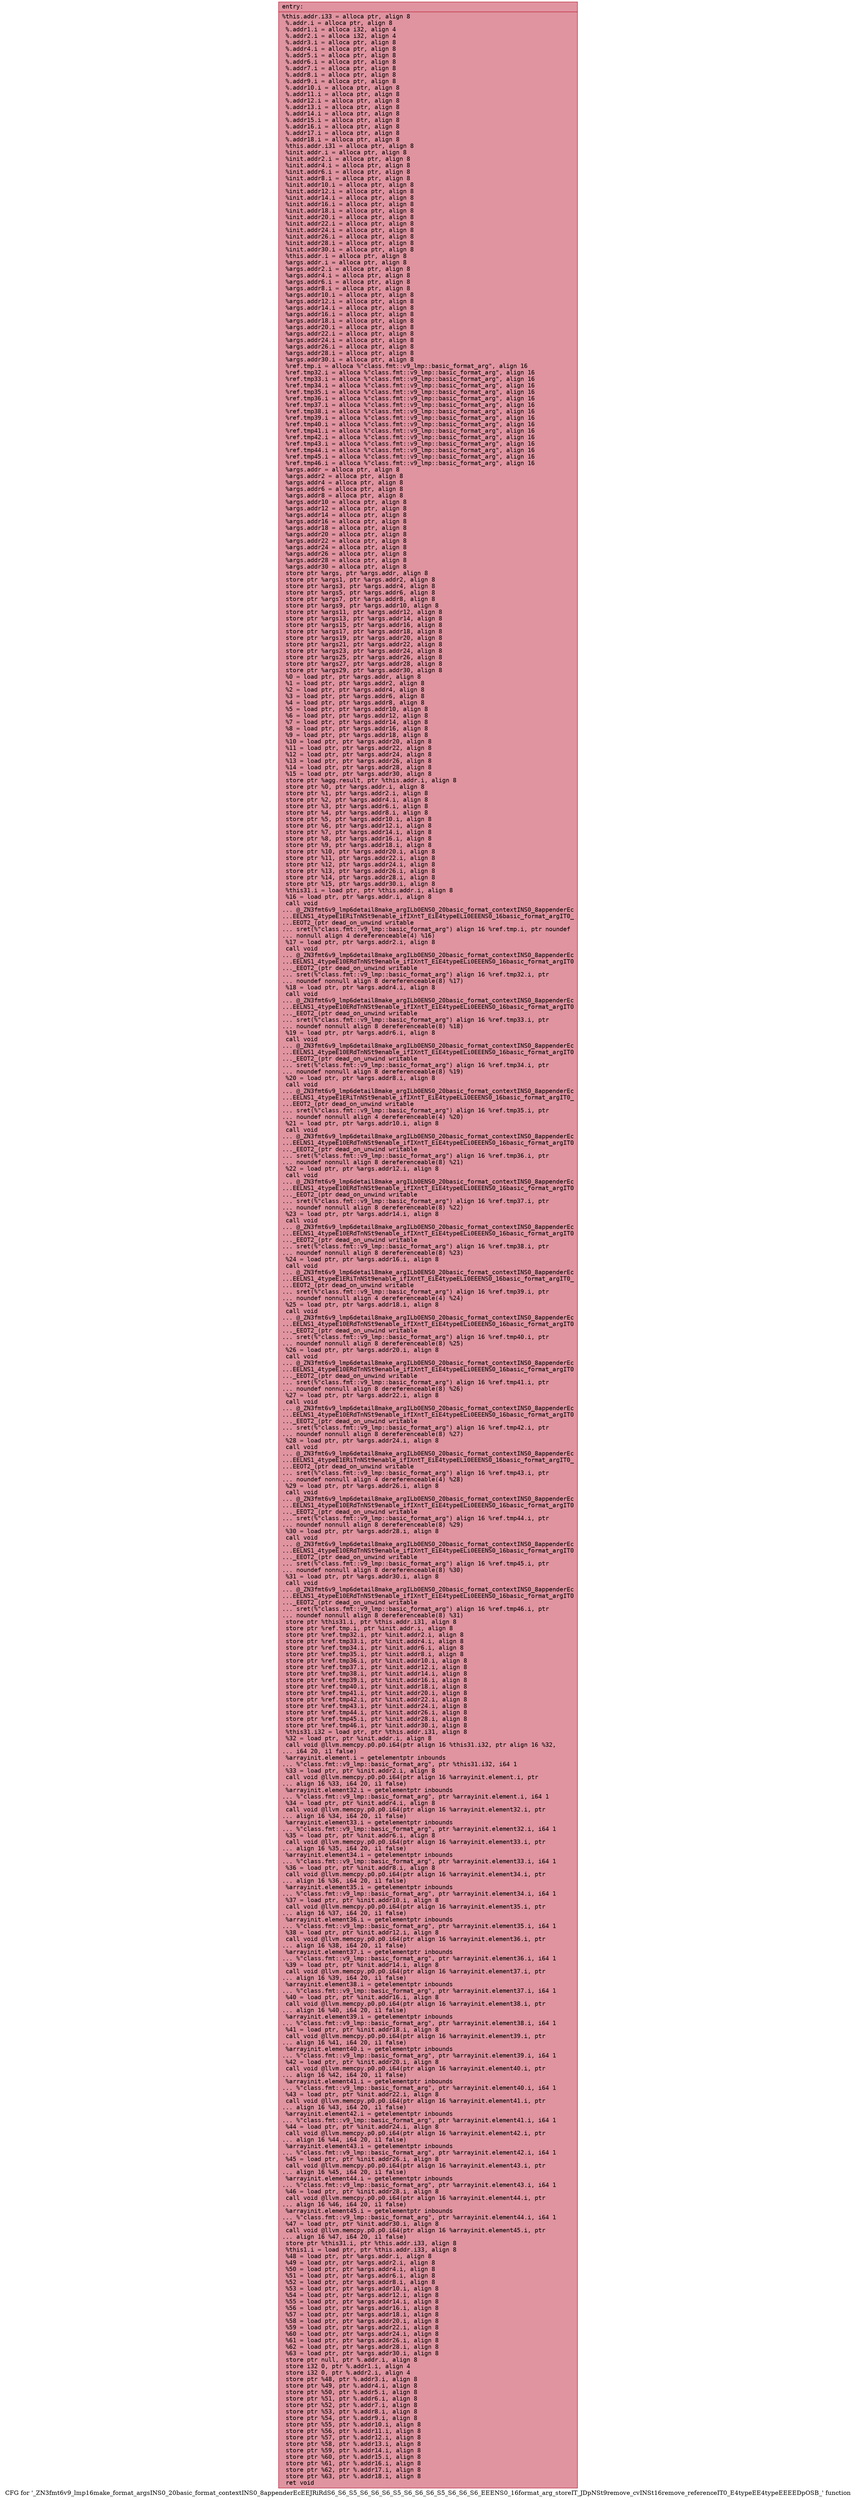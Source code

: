 digraph "CFG for '_ZN3fmt6v9_lmp16make_format_argsINS0_20basic_format_contextINS0_8appenderEcEEJRiRdS6_S6_S5_S6_S6_S6_S5_S6_S6_S6_S5_S6_S6_S6_EEENS0_16format_arg_storeIT_JDpNSt9remove_cvINSt16remove_referenceIT0_E4typeEE4typeEEEEDpOSB_' function" {
	label="CFG for '_ZN3fmt6v9_lmp16make_format_argsINS0_20basic_format_contextINS0_8appenderEcEEJRiRdS6_S6_S5_S6_S6_S6_S5_S6_S6_S6_S5_S6_S6_S6_EEENS0_16format_arg_storeIT_JDpNSt9remove_cvINSt16remove_referenceIT0_E4typeEE4typeEEEEDpOSB_' function";

	Node0x55fce043dac0 [shape=record,color="#b70d28ff", style=filled, fillcolor="#b70d2870" fontname="Courier",label="{entry:\l|  %this.addr.i33 = alloca ptr, align 8\l  %.addr.i = alloca ptr, align 8\l  %.addr1.i = alloca i32, align 4\l  %.addr2.i = alloca i32, align 4\l  %.addr3.i = alloca ptr, align 8\l  %.addr4.i = alloca ptr, align 8\l  %.addr5.i = alloca ptr, align 8\l  %.addr6.i = alloca ptr, align 8\l  %.addr7.i = alloca ptr, align 8\l  %.addr8.i = alloca ptr, align 8\l  %.addr9.i = alloca ptr, align 8\l  %.addr10.i = alloca ptr, align 8\l  %.addr11.i = alloca ptr, align 8\l  %.addr12.i = alloca ptr, align 8\l  %.addr13.i = alloca ptr, align 8\l  %.addr14.i = alloca ptr, align 8\l  %.addr15.i = alloca ptr, align 8\l  %.addr16.i = alloca ptr, align 8\l  %.addr17.i = alloca ptr, align 8\l  %.addr18.i = alloca ptr, align 8\l  %this.addr.i31 = alloca ptr, align 8\l  %init.addr.i = alloca ptr, align 8\l  %init.addr2.i = alloca ptr, align 8\l  %init.addr4.i = alloca ptr, align 8\l  %init.addr6.i = alloca ptr, align 8\l  %init.addr8.i = alloca ptr, align 8\l  %init.addr10.i = alloca ptr, align 8\l  %init.addr12.i = alloca ptr, align 8\l  %init.addr14.i = alloca ptr, align 8\l  %init.addr16.i = alloca ptr, align 8\l  %init.addr18.i = alloca ptr, align 8\l  %init.addr20.i = alloca ptr, align 8\l  %init.addr22.i = alloca ptr, align 8\l  %init.addr24.i = alloca ptr, align 8\l  %init.addr26.i = alloca ptr, align 8\l  %init.addr28.i = alloca ptr, align 8\l  %init.addr30.i = alloca ptr, align 8\l  %this.addr.i = alloca ptr, align 8\l  %args.addr.i = alloca ptr, align 8\l  %args.addr2.i = alloca ptr, align 8\l  %args.addr4.i = alloca ptr, align 8\l  %args.addr6.i = alloca ptr, align 8\l  %args.addr8.i = alloca ptr, align 8\l  %args.addr10.i = alloca ptr, align 8\l  %args.addr12.i = alloca ptr, align 8\l  %args.addr14.i = alloca ptr, align 8\l  %args.addr16.i = alloca ptr, align 8\l  %args.addr18.i = alloca ptr, align 8\l  %args.addr20.i = alloca ptr, align 8\l  %args.addr22.i = alloca ptr, align 8\l  %args.addr24.i = alloca ptr, align 8\l  %args.addr26.i = alloca ptr, align 8\l  %args.addr28.i = alloca ptr, align 8\l  %args.addr30.i = alloca ptr, align 8\l  %ref.tmp.i = alloca %\"class.fmt::v9_lmp::basic_format_arg\", align 16\l  %ref.tmp32.i = alloca %\"class.fmt::v9_lmp::basic_format_arg\", align 16\l  %ref.tmp33.i = alloca %\"class.fmt::v9_lmp::basic_format_arg\", align 16\l  %ref.tmp34.i = alloca %\"class.fmt::v9_lmp::basic_format_arg\", align 16\l  %ref.tmp35.i = alloca %\"class.fmt::v9_lmp::basic_format_arg\", align 16\l  %ref.tmp36.i = alloca %\"class.fmt::v9_lmp::basic_format_arg\", align 16\l  %ref.tmp37.i = alloca %\"class.fmt::v9_lmp::basic_format_arg\", align 16\l  %ref.tmp38.i = alloca %\"class.fmt::v9_lmp::basic_format_arg\", align 16\l  %ref.tmp39.i = alloca %\"class.fmt::v9_lmp::basic_format_arg\", align 16\l  %ref.tmp40.i = alloca %\"class.fmt::v9_lmp::basic_format_arg\", align 16\l  %ref.tmp41.i = alloca %\"class.fmt::v9_lmp::basic_format_arg\", align 16\l  %ref.tmp42.i = alloca %\"class.fmt::v9_lmp::basic_format_arg\", align 16\l  %ref.tmp43.i = alloca %\"class.fmt::v9_lmp::basic_format_arg\", align 16\l  %ref.tmp44.i = alloca %\"class.fmt::v9_lmp::basic_format_arg\", align 16\l  %ref.tmp45.i = alloca %\"class.fmt::v9_lmp::basic_format_arg\", align 16\l  %ref.tmp46.i = alloca %\"class.fmt::v9_lmp::basic_format_arg\", align 16\l  %args.addr = alloca ptr, align 8\l  %args.addr2 = alloca ptr, align 8\l  %args.addr4 = alloca ptr, align 8\l  %args.addr6 = alloca ptr, align 8\l  %args.addr8 = alloca ptr, align 8\l  %args.addr10 = alloca ptr, align 8\l  %args.addr12 = alloca ptr, align 8\l  %args.addr14 = alloca ptr, align 8\l  %args.addr16 = alloca ptr, align 8\l  %args.addr18 = alloca ptr, align 8\l  %args.addr20 = alloca ptr, align 8\l  %args.addr22 = alloca ptr, align 8\l  %args.addr24 = alloca ptr, align 8\l  %args.addr26 = alloca ptr, align 8\l  %args.addr28 = alloca ptr, align 8\l  %args.addr30 = alloca ptr, align 8\l  store ptr %args, ptr %args.addr, align 8\l  store ptr %args1, ptr %args.addr2, align 8\l  store ptr %args3, ptr %args.addr4, align 8\l  store ptr %args5, ptr %args.addr6, align 8\l  store ptr %args7, ptr %args.addr8, align 8\l  store ptr %args9, ptr %args.addr10, align 8\l  store ptr %args11, ptr %args.addr12, align 8\l  store ptr %args13, ptr %args.addr14, align 8\l  store ptr %args15, ptr %args.addr16, align 8\l  store ptr %args17, ptr %args.addr18, align 8\l  store ptr %args19, ptr %args.addr20, align 8\l  store ptr %args21, ptr %args.addr22, align 8\l  store ptr %args23, ptr %args.addr24, align 8\l  store ptr %args25, ptr %args.addr26, align 8\l  store ptr %args27, ptr %args.addr28, align 8\l  store ptr %args29, ptr %args.addr30, align 8\l  %0 = load ptr, ptr %args.addr, align 8\l  %1 = load ptr, ptr %args.addr2, align 8\l  %2 = load ptr, ptr %args.addr4, align 8\l  %3 = load ptr, ptr %args.addr6, align 8\l  %4 = load ptr, ptr %args.addr8, align 8\l  %5 = load ptr, ptr %args.addr10, align 8\l  %6 = load ptr, ptr %args.addr12, align 8\l  %7 = load ptr, ptr %args.addr14, align 8\l  %8 = load ptr, ptr %args.addr16, align 8\l  %9 = load ptr, ptr %args.addr18, align 8\l  %10 = load ptr, ptr %args.addr20, align 8\l  %11 = load ptr, ptr %args.addr22, align 8\l  %12 = load ptr, ptr %args.addr24, align 8\l  %13 = load ptr, ptr %args.addr26, align 8\l  %14 = load ptr, ptr %args.addr28, align 8\l  %15 = load ptr, ptr %args.addr30, align 8\l  store ptr %agg.result, ptr %this.addr.i, align 8\l  store ptr %0, ptr %args.addr.i, align 8\l  store ptr %1, ptr %args.addr2.i, align 8\l  store ptr %2, ptr %args.addr4.i, align 8\l  store ptr %3, ptr %args.addr6.i, align 8\l  store ptr %4, ptr %args.addr8.i, align 8\l  store ptr %5, ptr %args.addr10.i, align 8\l  store ptr %6, ptr %args.addr12.i, align 8\l  store ptr %7, ptr %args.addr14.i, align 8\l  store ptr %8, ptr %args.addr16.i, align 8\l  store ptr %9, ptr %args.addr18.i, align 8\l  store ptr %10, ptr %args.addr20.i, align 8\l  store ptr %11, ptr %args.addr22.i, align 8\l  store ptr %12, ptr %args.addr24.i, align 8\l  store ptr %13, ptr %args.addr26.i, align 8\l  store ptr %14, ptr %args.addr28.i, align 8\l  store ptr %15, ptr %args.addr30.i, align 8\l  %this31.i = load ptr, ptr %this.addr.i, align 8\l  %16 = load ptr, ptr %args.addr.i, align 8\l  call void\l... @_ZN3fmt6v9_lmp6detail8make_argILb0ENS0_20basic_format_contextINS0_8appenderEc\l...EELNS1_4typeE1ERiTnNSt9enable_ifIXntT_EiE4typeELi0EEENS0_16basic_format_argIT0_\l...EEOT2_(ptr dead_on_unwind writable\l... sret(%\"class.fmt::v9_lmp::basic_format_arg\") align 16 %ref.tmp.i, ptr noundef\l... nonnull align 4 dereferenceable(4) %16)\l  %17 = load ptr, ptr %args.addr2.i, align 8\l  call void\l... @_ZN3fmt6v9_lmp6detail8make_argILb0ENS0_20basic_format_contextINS0_8appenderEc\l...EELNS1_4typeE10ERdTnNSt9enable_ifIXntT_EiE4typeELi0EEENS0_16basic_format_argIT0\l..._EEOT2_(ptr dead_on_unwind writable\l... sret(%\"class.fmt::v9_lmp::basic_format_arg\") align 16 %ref.tmp32.i, ptr\l... noundef nonnull align 8 dereferenceable(8) %17)\l  %18 = load ptr, ptr %args.addr4.i, align 8\l  call void\l... @_ZN3fmt6v9_lmp6detail8make_argILb0ENS0_20basic_format_contextINS0_8appenderEc\l...EELNS1_4typeE10ERdTnNSt9enable_ifIXntT_EiE4typeELi0EEENS0_16basic_format_argIT0\l..._EEOT2_(ptr dead_on_unwind writable\l... sret(%\"class.fmt::v9_lmp::basic_format_arg\") align 16 %ref.tmp33.i, ptr\l... noundef nonnull align 8 dereferenceable(8) %18)\l  %19 = load ptr, ptr %args.addr6.i, align 8\l  call void\l... @_ZN3fmt6v9_lmp6detail8make_argILb0ENS0_20basic_format_contextINS0_8appenderEc\l...EELNS1_4typeE10ERdTnNSt9enable_ifIXntT_EiE4typeELi0EEENS0_16basic_format_argIT0\l..._EEOT2_(ptr dead_on_unwind writable\l... sret(%\"class.fmt::v9_lmp::basic_format_arg\") align 16 %ref.tmp34.i, ptr\l... noundef nonnull align 8 dereferenceable(8) %19)\l  %20 = load ptr, ptr %args.addr8.i, align 8\l  call void\l... @_ZN3fmt6v9_lmp6detail8make_argILb0ENS0_20basic_format_contextINS0_8appenderEc\l...EELNS1_4typeE1ERiTnNSt9enable_ifIXntT_EiE4typeELi0EEENS0_16basic_format_argIT0_\l...EEOT2_(ptr dead_on_unwind writable\l... sret(%\"class.fmt::v9_lmp::basic_format_arg\") align 16 %ref.tmp35.i, ptr\l... noundef nonnull align 4 dereferenceable(4) %20)\l  %21 = load ptr, ptr %args.addr10.i, align 8\l  call void\l... @_ZN3fmt6v9_lmp6detail8make_argILb0ENS0_20basic_format_contextINS0_8appenderEc\l...EELNS1_4typeE10ERdTnNSt9enable_ifIXntT_EiE4typeELi0EEENS0_16basic_format_argIT0\l..._EEOT2_(ptr dead_on_unwind writable\l... sret(%\"class.fmt::v9_lmp::basic_format_arg\") align 16 %ref.tmp36.i, ptr\l... noundef nonnull align 8 dereferenceable(8) %21)\l  %22 = load ptr, ptr %args.addr12.i, align 8\l  call void\l... @_ZN3fmt6v9_lmp6detail8make_argILb0ENS0_20basic_format_contextINS0_8appenderEc\l...EELNS1_4typeE10ERdTnNSt9enable_ifIXntT_EiE4typeELi0EEENS0_16basic_format_argIT0\l..._EEOT2_(ptr dead_on_unwind writable\l... sret(%\"class.fmt::v9_lmp::basic_format_arg\") align 16 %ref.tmp37.i, ptr\l... noundef nonnull align 8 dereferenceable(8) %22)\l  %23 = load ptr, ptr %args.addr14.i, align 8\l  call void\l... @_ZN3fmt6v9_lmp6detail8make_argILb0ENS0_20basic_format_contextINS0_8appenderEc\l...EELNS1_4typeE10ERdTnNSt9enable_ifIXntT_EiE4typeELi0EEENS0_16basic_format_argIT0\l..._EEOT2_(ptr dead_on_unwind writable\l... sret(%\"class.fmt::v9_lmp::basic_format_arg\") align 16 %ref.tmp38.i, ptr\l... noundef nonnull align 8 dereferenceable(8) %23)\l  %24 = load ptr, ptr %args.addr16.i, align 8\l  call void\l... @_ZN3fmt6v9_lmp6detail8make_argILb0ENS0_20basic_format_contextINS0_8appenderEc\l...EELNS1_4typeE1ERiTnNSt9enable_ifIXntT_EiE4typeELi0EEENS0_16basic_format_argIT0_\l...EEOT2_(ptr dead_on_unwind writable\l... sret(%\"class.fmt::v9_lmp::basic_format_arg\") align 16 %ref.tmp39.i, ptr\l... noundef nonnull align 4 dereferenceable(4) %24)\l  %25 = load ptr, ptr %args.addr18.i, align 8\l  call void\l... @_ZN3fmt6v9_lmp6detail8make_argILb0ENS0_20basic_format_contextINS0_8appenderEc\l...EELNS1_4typeE10ERdTnNSt9enable_ifIXntT_EiE4typeELi0EEENS0_16basic_format_argIT0\l..._EEOT2_(ptr dead_on_unwind writable\l... sret(%\"class.fmt::v9_lmp::basic_format_arg\") align 16 %ref.tmp40.i, ptr\l... noundef nonnull align 8 dereferenceable(8) %25)\l  %26 = load ptr, ptr %args.addr20.i, align 8\l  call void\l... @_ZN3fmt6v9_lmp6detail8make_argILb0ENS0_20basic_format_contextINS0_8appenderEc\l...EELNS1_4typeE10ERdTnNSt9enable_ifIXntT_EiE4typeELi0EEENS0_16basic_format_argIT0\l..._EEOT2_(ptr dead_on_unwind writable\l... sret(%\"class.fmt::v9_lmp::basic_format_arg\") align 16 %ref.tmp41.i, ptr\l... noundef nonnull align 8 dereferenceable(8) %26)\l  %27 = load ptr, ptr %args.addr22.i, align 8\l  call void\l... @_ZN3fmt6v9_lmp6detail8make_argILb0ENS0_20basic_format_contextINS0_8appenderEc\l...EELNS1_4typeE10ERdTnNSt9enable_ifIXntT_EiE4typeELi0EEENS0_16basic_format_argIT0\l..._EEOT2_(ptr dead_on_unwind writable\l... sret(%\"class.fmt::v9_lmp::basic_format_arg\") align 16 %ref.tmp42.i, ptr\l... noundef nonnull align 8 dereferenceable(8) %27)\l  %28 = load ptr, ptr %args.addr24.i, align 8\l  call void\l... @_ZN3fmt6v9_lmp6detail8make_argILb0ENS0_20basic_format_contextINS0_8appenderEc\l...EELNS1_4typeE1ERiTnNSt9enable_ifIXntT_EiE4typeELi0EEENS0_16basic_format_argIT0_\l...EEOT2_(ptr dead_on_unwind writable\l... sret(%\"class.fmt::v9_lmp::basic_format_arg\") align 16 %ref.tmp43.i, ptr\l... noundef nonnull align 4 dereferenceable(4) %28)\l  %29 = load ptr, ptr %args.addr26.i, align 8\l  call void\l... @_ZN3fmt6v9_lmp6detail8make_argILb0ENS0_20basic_format_contextINS0_8appenderEc\l...EELNS1_4typeE10ERdTnNSt9enable_ifIXntT_EiE4typeELi0EEENS0_16basic_format_argIT0\l..._EEOT2_(ptr dead_on_unwind writable\l... sret(%\"class.fmt::v9_lmp::basic_format_arg\") align 16 %ref.tmp44.i, ptr\l... noundef nonnull align 8 dereferenceable(8) %29)\l  %30 = load ptr, ptr %args.addr28.i, align 8\l  call void\l... @_ZN3fmt6v9_lmp6detail8make_argILb0ENS0_20basic_format_contextINS0_8appenderEc\l...EELNS1_4typeE10ERdTnNSt9enable_ifIXntT_EiE4typeELi0EEENS0_16basic_format_argIT0\l..._EEOT2_(ptr dead_on_unwind writable\l... sret(%\"class.fmt::v9_lmp::basic_format_arg\") align 16 %ref.tmp45.i, ptr\l... noundef nonnull align 8 dereferenceable(8) %30)\l  %31 = load ptr, ptr %args.addr30.i, align 8\l  call void\l... @_ZN3fmt6v9_lmp6detail8make_argILb0ENS0_20basic_format_contextINS0_8appenderEc\l...EELNS1_4typeE10ERdTnNSt9enable_ifIXntT_EiE4typeELi0EEENS0_16basic_format_argIT0\l..._EEOT2_(ptr dead_on_unwind writable\l... sret(%\"class.fmt::v9_lmp::basic_format_arg\") align 16 %ref.tmp46.i, ptr\l... noundef nonnull align 8 dereferenceable(8) %31)\l  store ptr %this31.i, ptr %this.addr.i31, align 8\l  store ptr %ref.tmp.i, ptr %init.addr.i, align 8\l  store ptr %ref.tmp32.i, ptr %init.addr2.i, align 8\l  store ptr %ref.tmp33.i, ptr %init.addr4.i, align 8\l  store ptr %ref.tmp34.i, ptr %init.addr6.i, align 8\l  store ptr %ref.tmp35.i, ptr %init.addr8.i, align 8\l  store ptr %ref.tmp36.i, ptr %init.addr10.i, align 8\l  store ptr %ref.tmp37.i, ptr %init.addr12.i, align 8\l  store ptr %ref.tmp38.i, ptr %init.addr14.i, align 8\l  store ptr %ref.tmp39.i, ptr %init.addr16.i, align 8\l  store ptr %ref.tmp40.i, ptr %init.addr18.i, align 8\l  store ptr %ref.tmp41.i, ptr %init.addr20.i, align 8\l  store ptr %ref.tmp42.i, ptr %init.addr22.i, align 8\l  store ptr %ref.tmp43.i, ptr %init.addr24.i, align 8\l  store ptr %ref.tmp44.i, ptr %init.addr26.i, align 8\l  store ptr %ref.tmp45.i, ptr %init.addr28.i, align 8\l  store ptr %ref.tmp46.i, ptr %init.addr30.i, align 8\l  %this31.i32 = load ptr, ptr %this.addr.i31, align 8\l  %32 = load ptr, ptr %init.addr.i, align 8\l  call void @llvm.memcpy.p0.p0.i64(ptr align 16 %this31.i32, ptr align 16 %32,\l... i64 20, i1 false)\l  %arrayinit.element.i = getelementptr inbounds\l... %\"class.fmt::v9_lmp::basic_format_arg\", ptr %this31.i32, i64 1\l  %33 = load ptr, ptr %init.addr2.i, align 8\l  call void @llvm.memcpy.p0.p0.i64(ptr align 16 %arrayinit.element.i, ptr\l... align 16 %33, i64 20, i1 false)\l  %arrayinit.element32.i = getelementptr inbounds\l... %\"class.fmt::v9_lmp::basic_format_arg\", ptr %arrayinit.element.i, i64 1\l  %34 = load ptr, ptr %init.addr4.i, align 8\l  call void @llvm.memcpy.p0.p0.i64(ptr align 16 %arrayinit.element32.i, ptr\l... align 16 %34, i64 20, i1 false)\l  %arrayinit.element33.i = getelementptr inbounds\l... %\"class.fmt::v9_lmp::basic_format_arg\", ptr %arrayinit.element32.i, i64 1\l  %35 = load ptr, ptr %init.addr6.i, align 8\l  call void @llvm.memcpy.p0.p0.i64(ptr align 16 %arrayinit.element33.i, ptr\l... align 16 %35, i64 20, i1 false)\l  %arrayinit.element34.i = getelementptr inbounds\l... %\"class.fmt::v9_lmp::basic_format_arg\", ptr %arrayinit.element33.i, i64 1\l  %36 = load ptr, ptr %init.addr8.i, align 8\l  call void @llvm.memcpy.p0.p0.i64(ptr align 16 %arrayinit.element34.i, ptr\l... align 16 %36, i64 20, i1 false)\l  %arrayinit.element35.i = getelementptr inbounds\l... %\"class.fmt::v9_lmp::basic_format_arg\", ptr %arrayinit.element34.i, i64 1\l  %37 = load ptr, ptr %init.addr10.i, align 8\l  call void @llvm.memcpy.p0.p0.i64(ptr align 16 %arrayinit.element35.i, ptr\l... align 16 %37, i64 20, i1 false)\l  %arrayinit.element36.i = getelementptr inbounds\l... %\"class.fmt::v9_lmp::basic_format_arg\", ptr %arrayinit.element35.i, i64 1\l  %38 = load ptr, ptr %init.addr12.i, align 8\l  call void @llvm.memcpy.p0.p0.i64(ptr align 16 %arrayinit.element36.i, ptr\l... align 16 %38, i64 20, i1 false)\l  %arrayinit.element37.i = getelementptr inbounds\l... %\"class.fmt::v9_lmp::basic_format_arg\", ptr %arrayinit.element36.i, i64 1\l  %39 = load ptr, ptr %init.addr14.i, align 8\l  call void @llvm.memcpy.p0.p0.i64(ptr align 16 %arrayinit.element37.i, ptr\l... align 16 %39, i64 20, i1 false)\l  %arrayinit.element38.i = getelementptr inbounds\l... %\"class.fmt::v9_lmp::basic_format_arg\", ptr %arrayinit.element37.i, i64 1\l  %40 = load ptr, ptr %init.addr16.i, align 8\l  call void @llvm.memcpy.p0.p0.i64(ptr align 16 %arrayinit.element38.i, ptr\l... align 16 %40, i64 20, i1 false)\l  %arrayinit.element39.i = getelementptr inbounds\l... %\"class.fmt::v9_lmp::basic_format_arg\", ptr %arrayinit.element38.i, i64 1\l  %41 = load ptr, ptr %init.addr18.i, align 8\l  call void @llvm.memcpy.p0.p0.i64(ptr align 16 %arrayinit.element39.i, ptr\l... align 16 %41, i64 20, i1 false)\l  %arrayinit.element40.i = getelementptr inbounds\l... %\"class.fmt::v9_lmp::basic_format_arg\", ptr %arrayinit.element39.i, i64 1\l  %42 = load ptr, ptr %init.addr20.i, align 8\l  call void @llvm.memcpy.p0.p0.i64(ptr align 16 %arrayinit.element40.i, ptr\l... align 16 %42, i64 20, i1 false)\l  %arrayinit.element41.i = getelementptr inbounds\l... %\"class.fmt::v9_lmp::basic_format_arg\", ptr %arrayinit.element40.i, i64 1\l  %43 = load ptr, ptr %init.addr22.i, align 8\l  call void @llvm.memcpy.p0.p0.i64(ptr align 16 %arrayinit.element41.i, ptr\l... align 16 %43, i64 20, i1 false)\l  %arrayinit.element42.i = getelementptr inbounds\l... %\"class.fmt::v9_lmp::basic_format_arg\", ptr %arrayinit.element41.i, i64 1\l  %44 = load ptr, ptr %init.addr24.i, align 8\l  call void @llvm.memcpy.p0.p0.i64(ptr align 16 %arrayinit.element42.i, ptr\l... align 16 %44, i64 20, i1 false)\l  %arrayinit.element43.i = getelementptr inbounds\l... %\"class.fmt::v9_lmp::basic_format_arg\", ptr %arrayinit.element42.i, i64 1\l  %45 = load ptr, ptr %init.addr26.i, align 8\l  call void @llvm.memcpy.p0.p0.i64(ptr align 16 %arrayinit.element43.i, ptr\l... align 16 %45, i64 20, i1 false)\l  %arrayinit.element44.i = getelementptr inbounds\l... %\"class.fmt::v9_lmp::basic_format_arg\", ptr %arrayinit.element43.i, i64 1\l  %46 = load ptr, ptr %init.addr28.i, align 8\l  call void @llvm.memcpy.p0.p0.i64(ptr align 16 %arrayinit.element44.i, ptr\l... align 16 %46, i64 20, i1 false)\l  %arrayinit.element45.i = getelementptr inbounds\l... %\"class.fmt::v9_lmp::basic_format_arg\", ptr %arrayinit.element44.i, i64 1\l  %47 = load ptr, ptr %init.addr30.i, align 8\l  call void @llvm.memcpy.p0.p0.i64(ptr align 16 %arrayinit.element45.i, ptr\l... align 16 %47, i64 20, i1 false)\l  store ptr %this31.i, ptr %this.addr.i33, align 8\l  %this1.i = load ptr, ptr %this.addr.i33, align 8\l  %48 = load ptr, ptr %args.addr.i, align 8\l  %49 = load ptr, ptr %args.addr2.i, align 8\l  %50 = load ptr, ptr %args.addr4.i, align 8\l  %51 = load ptr, ptr %args.addr6.i, align 8\l  %52 = load ptr, ptr %args.addr8.i, align 8\l  %53 = load ptr, ptr %args.addr10.i, align 8\l  %54 = load ptr, ptr %args.addr12.i, align 8\l  %55 = load ptr, ptr %args.addr14.i, align 8\l  %56 = load ptr, ptr %args.addr16.i, align 8\l  %57 = load ptr, ptr %args.addr18.i, align 8\l  %58 = load ptr, ptr %args.addr20.i, align 8\l  %59 = load ptr, ptr %args.addr22.i, align 8\l  %60 = load ptr, ptr %args.addr24.i, align 8\l  %61 = load ptr, ptr %args.addr26.i, align 8\l  %62 = load ptr, ptr %args.addr28.i, align 8\l  %63 = load ptr, ptr %args.addr30.i, align 8\l  store ptr null, ptr %.addr.i, align 8\l  store i32 0, ptr %.addr1.i, align 4\l  store i32 0, ptr %.addr2.i, align 4\l  store ptr %48, ptr %.addr3.i, align 8\l  store ptr %49, ptr %.addr4.i, align 8\l  store ptr %50, ptr %.addr5.i, align 8\l  store ptr %51, ptr %.addr6.i, align 8\l  store ptr %52, ptr %.addr7.i, align 8\l  store ptr %53, ptr %.addr8.i, align 8\l  store ptr %54, ptr %.addr9.i, align 8\l  store ptr %55, ptr %.addr10.i, align 8\l  store ptr %56, ptr %.addr11.i, align 8\l  store ptr %57, ptr %.addr12.i, align 8\l  store ptr %58, ptr %.addr13.i, align 8\l  store ptr %59, ptr %.addr14.i, align 8\l  store ptr %60, ptr %.addr15.i, align 8\l  store ptr %61, ptr %.addr16.i, align 8\l  store ptr %62, ptr %.addr17.i, align 8\l  store ptr %63, ptr %.addr18.i, align 8\l  ret void\l}"];
}
